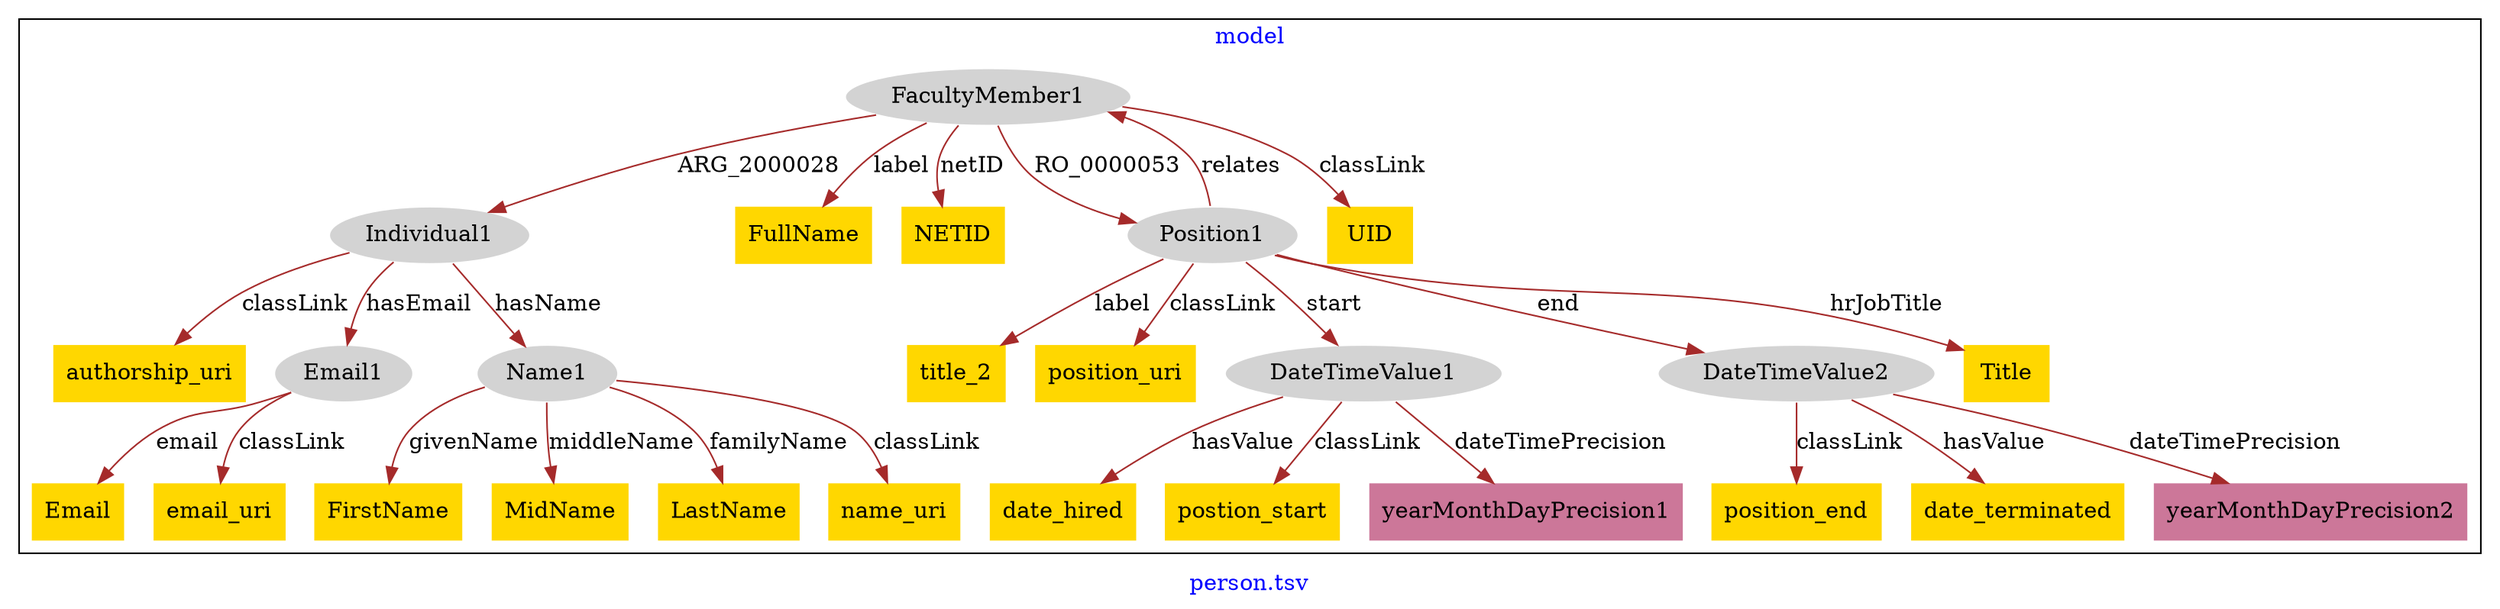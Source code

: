 digraph n0 {
fontcolor="blue"
remincross="true"
label="person.tsv"
subgraph cluster {
label="model"
n2[style="filled",color="white",fillcolor="lightgray",label="FacultyMember1"];
n3[style="filled",color="white",fillcolor="lightgray",label="Individual1"];
n4[style="filled",color="white",fillcolor="lightgray",label="Position1"];
n5[style="filled",color="white",fillcolor="lightgray",label="DateTimeValue1"];
n6[style="filled",color="white",fillcolor="lightgray",label="DateTimeValue2"];
n7[style="filled",color="white",fillcolor="lightgray",label="Email1"];
n8[style="filled",color="white",fillcolor="lightgray",label="Name1"];
n9[shape="plaintext",style="filled",fillcolor="gold",label="FirstName"];
n10[shape="plaintext",style="filled",fillcolor="gold",label="FullName"];
n11[shape="plaintext",style="filled",fillcolor="gold",label="MidName"];
n12[shape="plaintext",style="filled",fillcolor="gold",label="LastName"];
n13[shape="plaintext",style="filled",fillcolor="gold",label="date_hired"];
n14[shape="plaintext",style="filled",fillcolor="gold",label="postion_start"];
n15[shape="plaintext",style="filled",fillcolor="gold",label="Email"];
n16[shape="plaintext",style="filled",fillcolor="gold",label="Title"];
n17[shape="plaintext",style="filled",fillcolor="gold",label="position_end"];
n18[shape="plaintext",style="filled",fillcolor="gold",label="date_terminated"];
n19[shape="plaintext",style="filled",fillcolor="gold",label="title_2"];
n20[shape="plaintext",style="filled",fillcolor="gold",label="NETID"];
n21[shape="plaintext",style="filled",fillcolor="gold",label="position_uri"];
n22[shape="plaintext",style="filled",fillcolor="gold",label="UID"];
n23[shape="plaintext",style="filled",fillcolor="gold",label="authorship_uri"];
n24[shape="plaintext",style="filled",fillcolor="gold",label="email_uri"];
n25[shape="plaintext",style="filled",fillcolor="gold",label="name_uri"];
n26[shape="plaintext",style="filled",fillcolor="#CC7799",label="yearMonthDayPrecision2"];
n27[shape="plaintext",style="filled",fillcolor="#CC7799",label="yearMonthDayPrecision1"];
}
n2 -> n3[color="brown",fontcolor="black",label="ARG_2000028"]
n4 -> n5[color="brown",fontcolor="black",label="start"]
n4 -> n6[color="brown",fontcolor="black",label="end"]
n4 -> n2[color="brown",fontcolor="black",label="relates"]
n3 -> n7[color="brown",fontcolor="black",label="hasEmail"]
n3 -> n8[color="brown",fontcolor="black",label="hasName"]
n8 -> n9[color="brown",fontcolor="black",label="givenName"]
n2 -> n10[color="brown",fontcolor="black",label="label"]
n8 -> n11[color="brown",fontcolor="black",label="middleName"]
n8 -> n12[color="brown",fontcolor="black",label="familyName"]
n5 -> n13[color="brown",fontcolor="black",label="hasValue"]
n5 -> n14[color="brown",fontcolor="black",label="classLink"]
n7 -> n15[color="brown",fontcolor="black",label="email"]
n4 -> n16[color="brown",fontcolor="black",label="hrJobTitle"]
n6 -> n17[color="brown",fontcolor="black",label="classLink"]
n6 -> n18[color="brown",fontcolor="black",label="hasValue"]
n4 -> n19[color="brown",fontcolor="black",label="label"]
n2 -> n20[color="brown",fontcolor="black",label="netID"]
n4 -> n21[color="brown",fontcolor="black",label="classLink"]
n2 -> n22[color="brown",fontcolor="black",label="classLink"]
n3 -> n23[color="brown",fontcolor="black",label="classLink"]
n7 -> n24[color="brown",fontcolor="black",label="classLink"]
n8 -> n25[color="brown",fontcolor="black",label="classLink"]
n2 -> n4[color="brown",fontcolor="black",label="RO_0000053"]
n6 -> n26[color="brown",fontcolor="black",label="dateTimePrecision"]
n5 -> n27[color="brown",fontcolor="black",label="dateTimePrecision"]
}
